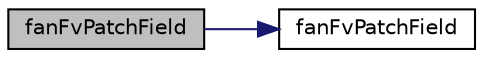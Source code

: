 digraph "fanFvPatchField"
{
  bgcolor="transparent";
  edge [fontname="Helvetica",fontsize="10",labelfontname="Helvetica",labelfontsize="10"];
  node [fontname="Helvetica",fontsize="10",shape=record];
  rankdir="LR";
  Node10 [label="fanFvPatchField",height=0.2,width=0.4,color="black", fillcolor="grey75", style="filled", fontcolor="black"];
  Node10 -> Node11 [color="midnightblue",fontsize="10",style="solid",fontname="Helvetica"];
  Node11 [label="fanFvPatchField",height=0.2,width=0.4,color="black",URL="$a22881.html#a3b6bf622ea265b484de27cbeca80ba7a",tooltip="Construct from patch and internal field. "];
}
